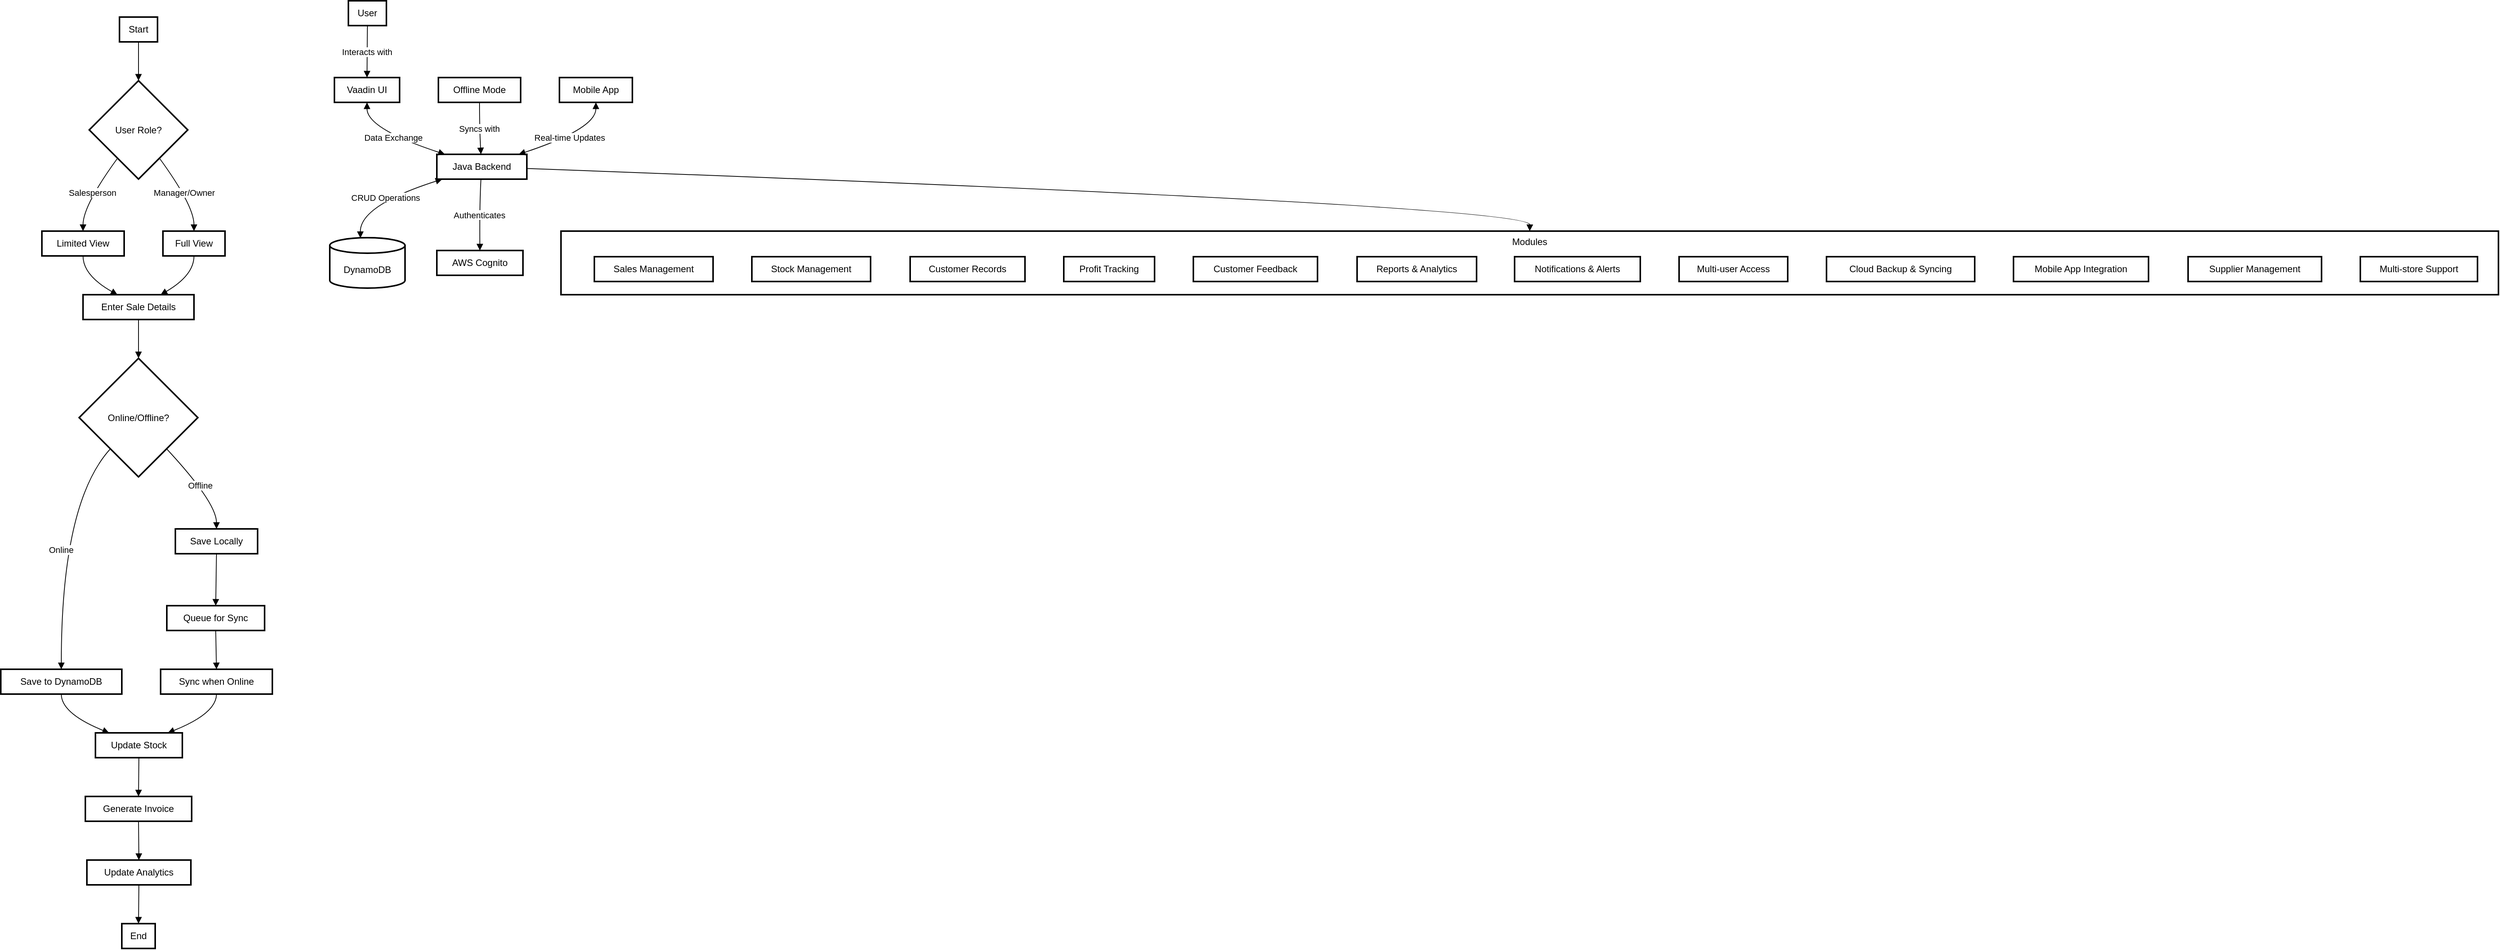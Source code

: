 <mxfile version="24.7.12">
  <diagram name="Page-1" id="4r8TJe3po7aMTRiyK83K">
    <mxGraphModel dx="1434" dy="1894" grid="1" gridSize="10" guides="1" tooltips="1" connect="1" arrows="1" fold="1" page="1" pageScale="1" pageWidth="850" pageHeight="1100" math="0" shadow="0">
      <root>
        <mxCell id="0" />
        <mxCell id="1" parent="0" />
        <mxCell id="o2j823evu8ZrsurBuZMJ-2" value="Start" style="whiteSpace=wrap;strokeWidth=2;" vertex="1" parent="1">
          <mxGeometry x="323" y="-10" width="49" height="32" as="geometry" />
        </mxCell>
        <mxCell id="o2j823evu8ZrsurBuZMJ-3" value="User Role?" style="rhombus;strokeWidth=2;whiteSpace=wrap;" vertex="1" parent="1">
          <mxGeometry x="284" y="72" width="127" height="127" as="geometry" />
        </mxCell>
        <mxCell id="o2j823evu8ZrsurBuZMJ-4" value="Limited View" style="whiteSpace=wrap;strokeWidth=2;" vertex="1" parent="1">
          <mxGeometry x="223" y="266" width="106" height="32" as="geometry" />
        </mxCell>
        <mxCell id="o2j823evu8ZrsurBuZMJ-5" value="Full View" style="whiteSpace=wrap;strokeWidth=2;" vertex="1" parent="1">
          <mxGeometry x="379" y="266" width="80" height="32" as="geometry" />
        </mxCell>
        <mxCell id="o2j823evu8ZrsurBuZMJ-6" value="Enter Sale Details" style="whiteSpace=wrap;strokeWidth=2;" vertex="1" parent="1">
          <mxGeometry x="276" y="348" width="143" height="32" as="geometry" />
        </mxCell>
        <mxCell id="o2j823evu8ZrsurBuZMJ-7" value="Online/Offline?" style="rhombus;strokeWidth=2;whiteSpace=wrap;" vertex="1" parent="1">
          <mxGeometry x="271" y="430" width="153" height="153" as="geometry" />
        </mxCell>
        <mxCell id="o2j823evu8ZrsurBuZMJ-8" value="Save to DynamoDB" style="whiteSpace=wrap;strokeWidth=2;" vertex="1" parent="1">
          <mxGeometry x="170" y="831" width="156" height="32" as="geometry" />
        </mxCell>
        <mxCell id="o2j823evu8ZrsurBuZMJ-9" value="Save Locally" style="whiteSpace=wrap;strokeWidth=2;" vertex="1" parent="1">
          <mxGeometry x="395" y="650" width="106" height="32" as="geometry" />
        </mxCell>
        <mxCell id="o2j823evu8ZrsurBuZMJ-10" value="Update Stock" style="whiteSpace=wrap;strokeWidth=2;" vertex="1" parent="1">
          <mxGeometry x="292" y="913" width="112" height="32" as="geometry" />
        </mxCell>
        <mxCell id="o2j823evu8ZrsurBuZMJ-11" value="Queue for Sync" style="whiteSpace=wrap;strokeWidth=2;" vertex="1" parent="1">
          <mxGeometry x="384" y="749" width="126" height="32" as="geometry" />
        </mxCell>
        <mxCell id="o2j823evu8ZrsurBuZMJ-12" value="Generate Invoice" style="whiteSpace=wrap;strokeWidth=2;" vertex="1" parent="1">
          <mxGeometry x="279" y="995" width="137" height="32" as="geometry" />
        </mxCell>
        <mxCell id="o2j823evu8ZrsurBuZMJ-13" value="Sync when Online" style="whiteSpace=wrap;strokeWidth=2;" vertex="1" parent="1">
          <mxGeometry x="376" y="831" width="144" height="32" as="geometry" />
        </mxCell>
        <mxCell id="o2j823evu8ZrsurBuZMJ-14" value="Update Analytics" style="whiteSpace=wrap;strokeWidth=2;" vertex="1" parent="1">
          <mxGeometry x="281" y="1077" width="134" height="32" as="geometry" />
        </mxCell>
        <mxCell id="o2j823evu8ZrsurBuZMJ-15" value="End" style="whiteSpace=wrap;strokeWidth=2;" vertex="1" parent="1">
          <mxGeometry x="326" y="1159" width="43" height="32" as="geometry" />
        </mxCell>
        <mxCell id="o2j823evu8ZrsurBuZMJ-16" value="" style="curved=1;startArrow=none;endArrow=block;exitX=0.5;exitY=1;entryX=0.5;entryY=0;rounded=0;" edge="1" parent="1" source="o2j823evu8ZrsurBuZMJ-2" target="o2j823evu8ZrsurBuZMJ-3">
          <mxGeometry relative="1" as="geometry">
            <Array as="points" />
          </mxGeometry>
        </mxCell>
        <mxCell id="o2j823evu8ZrsurBuZMJ-17" value="Salesperson" style="curved=1;startArrow=none;endArrow=block;exitX=0.13;exitY=1;entryX=0.5;entryY=0;rounded=0;" edge="1" parent="1" source="o2j823evu8ZrsurBuZMJ-3" target="o2j823evu8ZrsurBuZMJ-4">
          <mxGeometry relative="1" as="geometry">
            <Array as="points">
              <mxPoint x="276" y="233" />
            </Array>
          </mxGeometry>
        </mxCell>
        <mxCell id="o2j823evu8ZrsurBuZMJ-18" value="Manager/Owner" style="curved=1;startArrow=none;endArrow=block;exitX=0.87;exitY=1;entryX=0.5;entryY=0;rounded=0;" edge="1" parent="1" source="o2j823evu8ZrsurBuZMJ-3" target="o2j823evu8ZrsurBuZMJ-5">
          <mxGeometry relative="1" as="geometry">
            <Array as="points">
              <mxPoint x="419" y="233" />
            </Array>
          </mxGeometry>
        </mxCell>
        <mxCell id="o2j823evu8ZrsurBuZMJ-19" value="" style="curved=1;startArrow=none;endArrow=block;exitX=0.5;exitY=1;entryX=0.31;entryY=0;rounded=0;" edge="1" parent="1" source="o2j823evu8ZrsurBuZMJ-4" target="o2j823evu8ZrsurBuZMJ-6">
          <mxGeometry relative="1" as="geometry">
            <Array as="points">
              <mxPoint x="276" y="323" />
            </Array>
          </mxGeometry>
        </mxCell>
        <mxCell id="o2j823evu8ZrsurBuZMJ-20" value="" style="curved=1;startArrow=none;endArrow=block;exitX=0.5;exitY=1;entryX=0.7;entryY=0;rounded=0;" edge="1" parent="1" source="o2j823evu8ZrsurBuZMJ-5" target="o2j823evu8ZrsurBuZMJ-6">
          <mxGeometry relative="1" as="geometry">
            <Array as="points">
              <mxPoint x="419" y="323" />
            </Array>
          </mxGeometry>
        </mxCell>
        <mxCell id="o2j823evu8ZrsurBuZMJ-21" value="" style="curved=1;startArrow=none;endArrow=block;exitX=0.5;exitY=1;entryX=0.5;entryY=0;rounded=0;" edge="1" parent="1" source="o2j823evu8ZrsurBuZMJ-6" target="o2j823evu8ZrsurBuZMJ-7">
          <mxGeometry relative="1" as="geometry">
            <Array as="points" />
          </mxGeometry>
        </mxCell>
        <mxCell id="o2j823evu8ZrsurBuZMJ-22" value="Online" style="curved=1;startArrow=none;endArrow=block;exitX=0.05;exitY=1;entryX=0.5;entryY=-0.01;rounded=0;" edge="1" parent="1" source="o2j823evu8ZrsurBuZMJ-7" target="o2j823evu8ZrsurBuZMJ-8">
          <mxGeometry relative="1" as="geometry">
            <Array as="points">
              <mxPoint x="248" y="616" />
            </Array>
          </mxGeometry>
        </mxCell>
        <mxCell id="o2j823evu8ZrsurBuZMJ-23" value="Offline" style="curved=1;startArrow=none;endArrow=block;exitX=0.95;exitY=1;entryX=0.5;entryY=-0.01;rounded=0;" edge="1" parent="1" source="o2j823evu8ZrsurBuZMJ-7" target="o2j823evu8ZrsurBuZMJ-9">
          <mxGeometry relative="1" as="geometry">
            <Array as="points">
              <mxPoint x="448" y="616" />
            </Array>
          </mxGeometry>
        </mxCell>
        <mxCell id="o2j823evu8ZrsurBuZMJ-24" value="" style="curved=1;startArrow=none;endArrow=block;exitX=0.5;exitY=0.99;entryX=0.15;entryY=-0.01;rounded=0;" edge="1" parent="1" source="o2j823evu8ZrsurBuZMJ-8" target="o2j823evu8ZrsurBuZMJ-10">
          <mxGeometry relative="1" as="geometry">
            <Array as="points">
              <mxPoint x="248" y="888" />
            </Array>
          </mxGeometry>
        </mxCell>
        <mxCell id="o2j823evu8ZrsurBuZMJ-25" value="" style="curved=1;startArrow=none;endArrow=block;exitX=0.5;exitY=0.99;entryX=0.5;entryY=-0.01;rounded=0;" edge="1" parent="1" source="o2j823evu8ZrsurBuZMJ-9" target="o2j823evu8ZrsurBuZMJ-11">
          <mxGeometry relative="1" as="geometry">
            <Array as="points" />
          </mxGeometry>
        </mxCell>
        <mxCell id="o2j823evu8ZrsurBuZMJ-26" value="" style="curved=1;startArrow=none;endArrow=block;exitX=0.5;exitY=0.99;entryX=0.5;entryY=-0.01;rounded=0;" edge="1" parent="1" source="o2j823evu8ZrsurBuZMJ-10" target="o2j823evu8ZrsurBuZMJ-12">
          <mxGeometry relative="1" as="geometry">
            <Array as="points" />
          </mxGeometry>
        </mxCell>
        <mxCell id="o2j823evu8ZrsurBuZMJ-27" value="" style="curved=1;startArrow=none;endArrow=block;exitX=0.5;exitY=0.99;entryX=0.5;entryY=-0.01;rounded=0;" edge="1" parent="1" source="o2j823evu8ZrsurBuZMJ-11" target="o2j823evu8ZrsurBuZMJ-13">
          <mxGeometry relative="1" as="geometry">
            <Array as="points" />
          </mxGeometry>
        </mxCell>
        <mxCell id="o2j823evu8ZrsurBuZMJ-28" value="" style="curved=1;startArrow=none;endArrow=block;exitX=0.5;exitY=0.99;entryX=0.84;entryY=-0.01;rounded=0;" edge="1" parent="1" source="o2j823evu8ZrsurBuZMJ-13" target="o2j823evu8ZrsurBuZMJ-10">
          <mxGeometry relative="1" as="geometry">
            <Array as="points">
              <mxPoint x="448" y="888" />
            </Array>
          </mxGeometry>
        </mxCell>
        <mxCell id="o2j823evu8ZrsurBuZMJ-29" value="" style="curved=1;startArrow=none;endArrow=block;exitX=0.5;exitY=0.99;entryX=0.5;entryY=-0.01;rounded=0;" edge="1" parent="1" source="o2j823evu8ZrsurBuZMJ-12" target="o2j823evu8ZrsurBuZMJ-14">
          <mxGeometry relative="1" as="geometry">
            <Array as="points" />
          </mxGeometry>
        </mxCell>
        <mxCell id="o2j823evu8ZrsurBuZMJ-30" value="" style="curved=1;startArrow=none;endArrow=block;exitX=0.5;exitY=0.99;entryX=0.5;entryY=-0.01;rounded=0;" edge="1" parent="1" source="o2j823evu8ZrsurBuZMJ-14" target="o2j823evu8ZrsurBuZMJ-15">
          <mxGeometry relative="1" as="geometry">
            <Array as="points" />
          </mxGeometry>
        </mxCell>
        <mxCell id="o2j823evu8ZrsurBuZMJ-31" value="Modules" style="whiteSpace=wrap;strokeWidth=2;verticalAlign=top;" vertex="1" parent="1">
          <mxGeometry x="892" y="266" width="2497" height="82" as="geometry" />
        </mxCell>
        <mxCell id="o2j823evu8ZrsurBuZMJ-32" value="Sales Management" style="whiteSpace=wrap;strokeWidth=2;" vertex="1" parent="o2j823evu8ZrsurBuZMJ-31">
          <mxGeometry x="43" y="33" width="153" height="32" as="geometry" />
        </mxCell>
        <mxCell id="o2j823evu8ZrsurBuZMJ-33" value="Stock Management" style="whiteSpace=wrap;strokeWidth=2;" vertex="1" parent="o2j823evu8ZrsurBuZMJ-31">
          <mxGeometry x="246" y="33" width="153" height="32" as="geometry" />
        </mxCell>
        <mxCell id="o2j823evu8ZrsurBuZMJ-34" value="Customer Records" style="whiteSpace=wrap;strokeWidth=2;" vertex="1" parent="o2j823evu8ZrsurBuZMJ-31">
          <mxGeometry x="450" y="33" width="148" height="32" as="geometry" />
        </mxCell>
        <mxCell id="o2j823evu8ZrsurBuZMJ-35" value="Profit Tracking" style="whiteSpace=wrap;strokeWidth=2;" vertex="1" parent="o2j823evu8ZrsurBuZMJ-31">
          <mxGeometry x="648" y="33" width="117" height="32" as="geometry" />
        </mxCell>
        <mxCell id="o2j823evu8ZrsurBuZMJ-36" value="Customer Feedback" style="whiteSpace=wrap;strokeWidth=2;" vertex="1" parent="o2j823evu8ZrsurBuZMJ-31">
          <mxGeometry x="815" y="33" width="160" height="32" as="geometry" />
        </mxCell>
        <mxCell id="o2j823evu8ZrsurBuZMJ-37" value="Reports &amp; Analytics" style="whiteSpace=wrap;strokeWidth=2;" vertex="1" parent="o2j823evu8ZrsurBuZMJ-31">
          <mxGeometry x="1026" y="33" width="154" height="32" as="geometry" />
        </mxCell>
        <mxCell id="o2j823evu8ZrsurBuZMJ-38" value="Notifications &amp; Alerts" style="whiteSpace=wrap;strokeWidth=2;" vertex="1" parent="o2j823evu8ZrsurBuZMJ-31">
          <mxGeometry x="1229" y="33" width="162" height="32" as="geometry" />
        </mxCell>
        <mxCell id="o2j823evu8ZrsurBuZMJ-39" value="Multi-user Access" style="whiteSpace=wrap;strokeWidth=2;" vertex="1" parent="o2j823evu8ZrsurBuZMJ-31">
          <mxGeometry x="1441" y="33" width="140" height="32" as="geometry" />
        </mxCell>
        <mxCell id="o2j823evu8ZrsurBuZMJ-40" value="Cloud Backup &amp; Syncing" style="whiteSpace=wrap;strokeWidth=2;" vertex="1" parent="o2j823evu8ZrsurBuZMJ-31">
          <mxGeometry x="1631" y="33" width="191" height="32" as="geometry" />
        </mxCell>
        <mxCell id="o2j823evu8ZrsurBuZMJ-41" value="Mobile App Integration" style="whiteSpace=wrap;strokeWidth=2;" vertex="1" parent="o2j823evu8ZrsurBuZMJ-31">
          <mxGeometry x="1872" y="33" width="174" height="32" as="geometry" />
        </mxCell>
        <mxCell id="o2j823evu8ZrsurBuZMJ-42" value="Supplier Management" style="whiteSpace=wrap;strokeWidth=2;" vertex="1" parent="o2j823evu8ZrsurBuZMJ-31">
          <mxGeometry x="2097" y="33" width="172" height="32" as="geometry" />
        </mxCell>
        <mxCell id="o2j823evu8ZrsurBuZMJ-43" value="Multi-store Support" style="whiteSpace=wrap;strokeWidth=2;" vertex="1" parent="o2j823evu8ZrsurBuZMJ-31">
          <mxGeometry x="2319" y="33" width="151" height="32" as="geometry" />
        </mxCell>
        <mxCell id="o2j823evu8ZrsurBuZMJ-44" value="User" style="whiteSpace=wrap;strokeWidth=2;" vertex="1" parent="1">
          <mxGeometry x="618" y="-31" width="49" height="32" as="geometry" />
        </mxCell>
        <mxCell id="o2j823evu8ZrsurBuZMJ-45" value="Vaadin UI" style="whiteSpace=wrap;strokeWidth=2;" vertex="1" parent="1">
          <mxGeometry x="600" y="68" width="84" height="32" as="geometry" />
        </mxCell>
        <mxCell id="o2j823evu8ZrsurBuZMJ-46" value="Java Backend" style="whiteSpace=wrap;strokeWidth=2;" vertex="1" parent="1">
          <mxGeometry x="732" y="167" width="116" height="32" as="geometry" />
        </mxCell>
        <mxCell id="o2j823evu8ZrsurBuZMJ-47" value="DynamoDB" style="shape=cylinder3;boundedLbl=1;backgroundOutline=1;size=10;strokeWidth=2;whiteSpace=wrap;" vertex="1" parent="1">
          <mxGeometry x="594" y="274.5" width="97" height="65" as="geometry" />
        </mxCell>
        <mxCell id="o2j823evu8ZrsurBuZMJ-48" value="AWS Cognito" style="whiteSpace=wrap;strokeWidth=2;" vertex="1" parent="1">
          <mxGeometry x="732" y="291" width="111" height="32" as="geometry" />
        </mxCell>
        <mxCell id="o2j823evu8ZrsurBuZMJ-49" value="Offline Mode" style="whiteSpace=wrap;strokeWidth=2;" vertex="1" parent="1">
          <mxGeometry x="734" y="68" width="106" height="32" as="geometry" />
        </mxCell>
        <mxCell id="o2j823evu8ZrsurBuZMJ-50" value="Mobile App" style="whiteSpace=wrap;strokeWidth=2;" vertex="1" parent="1">
          <mxGeometry x="890" y="68" width="94" height="32" as="geometry" />
        </mxCell>
        <mxCell id="o2j823evu8ZrsurBuZMJ-51" value="Interacts with" style="curved=1;startArrow=none;endArrow=block;exitX=0.5;exitY=1;entryX=0.5;entryY=0;rounded=0;" edge="1" parent="1" source="o2j823evu8ZrsurBuZMJ-44" target="o2j823evu8ZrsurBuZMJ-45">
          <mxGeometry relative="1" as="geometry">
            <Array as="points" />
          </mxGeometry>
        </mxCell>
        <mxCell id="o2j823evu8ZrsurBuZMJ-52" value="Data Exchange" style="curved=1;startArrow=block;endArrow=block;exitX=0.5;exitY=1;entryX=0.09;entryY=0;rounded=0;" edge="1" parent="1" source="o2j823evu8ZrsurBuZMJ-45" target="o2j823evu8ZrsurBuZMJ-46">
          <mxGeometry relative="1" as="geometry">
            <Array as="points">
              <mxPoint x="642" y="134" />
            </Array>
          </mxGeometry>
        </mxCell>
        <mxCell id="o2j823evu8ZrsurBuZMJ-53" value="CRUD Operations" style="curved=1;startArrow=block;endArrow=block;exitX=0.06;exitY=1;entryX=0.5;entryY=-0.01;rounded=0;" edge="1" parent="1" source="o2j823evu8ZrsurBuZMJ-46">
          <mxGeometry relative="1" as="geometry">
            <Array as="points">
              <mxPoint x="633" y="233" />
            </Array>
            <mxPoint x="633.5" y="275" as="targetPoint" />
          </mxGeometry>
        </mxCell>
        <mxCell id="o2j823evu8ZrsurBuZMJ-54" value="Authenticates" style="curved=1;startArrow=none;endArrow=block;exitX=0.49;exitY=1;entryX=0.5;entryY=0;rounded=0;" edge="1" parent="1" source="o2j823evu8ZrsurBuZMJ-46" target="o2j823evu8ZrsurBuZMJ-48">
          <mxGeometry relative="1" as="geometry">
            <Array as="points">
              <mxPoint x="787" y="233" />
            </Array>
          </mxGeometry>
        </mxCell>
        <mxCell id="o2j823evu8ZrsurBuZMJ-55" value="Syncs with" style="curved=1;startArrow=none;endArrow=block;exitX=0.5;exitY=1;entryX=0.49;entryY=0;rounded=0;" edge="1" parent="1" source="o2j823evu8ZrsurBuZMJ-49" target="o2j823evu8ZrsurBuZMJ-46">
          <mxGeometry relative="1" as="geometry">
            <Array as="points">
              <mxPoint x="787" y="134" />
            </Array>
          </mxGeometry>
        </mxCell>
        <mxCell id="o2j823evu8ZrsurBuZMJ-56" value="Real-time Updates" style="curved=1;startArrow=block;endArrow=block;exitX=0.5;exitY=1;entryX=0.91;entryY=0;rounded=0;" edge="1" parent="1" source="o2j823evu8ZrsurBuZMJ-50" target="o2j823evu8ZrsurBuZMJ-46">
          <mxGeometry relative="1" as="geometry">
            <Array as="points">
              <mxPoint x="937" y="134" />
            </Array>
          </mxGeometry>
        </mxCell>
        <mxCell id="o2j823evu8ZrsurBuZMJ-57" value="" style="curved=1;startArrow=none;endArrow=block;exitX=1;exitY=0.57;entryX=0.5;entryY=0;rounded=0;" edge="1" parent="1" source="o2j823evu8ZrsurBuZMJ-46" target="o2j823evu8ZrsurBuZMJ-31">
          <mxGeometry relative="1" as="geometry">
            <Array as="points">
              <mxPoint x="2141" y="233" />
            </Array>
          </mxGeometry>
        </mxCell>
      </root>
    </mxGraphModel>
  </diagram>
</mxfile>
